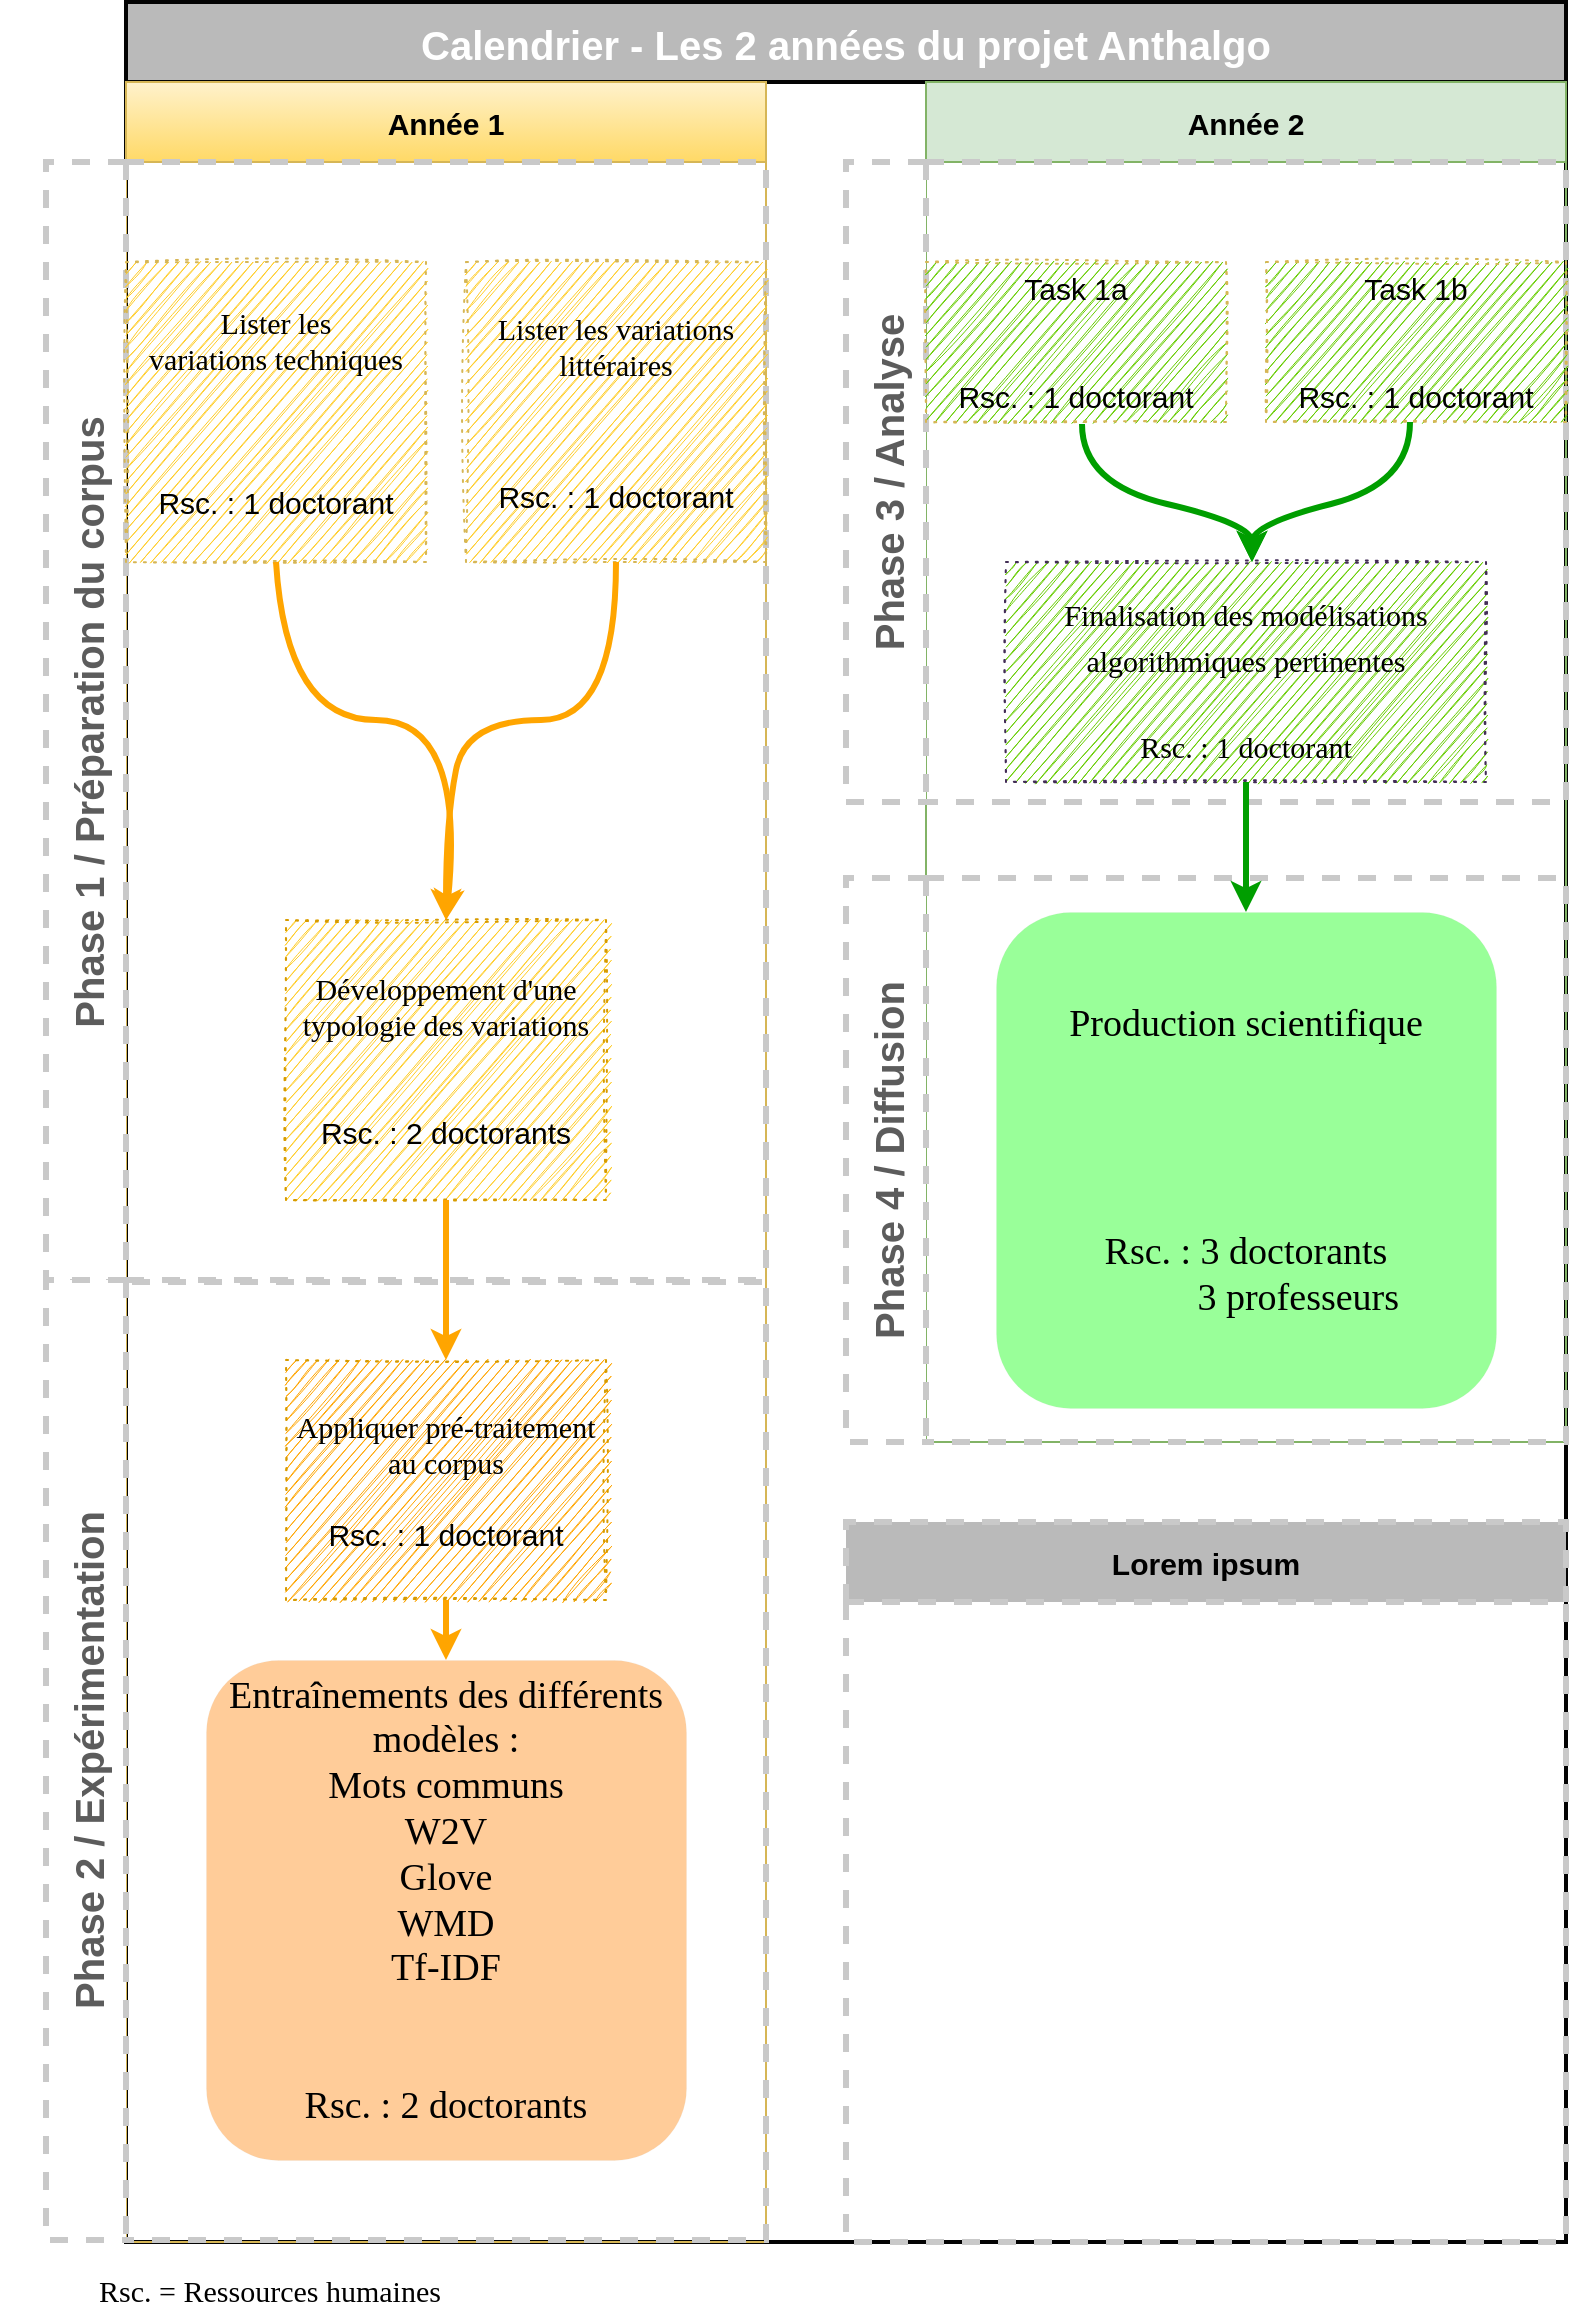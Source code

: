 <mxfile version="16.2.3" type="github">
  <diagram id="67H3rBDdoItOkYTrAJD3" name="Page-1">
    <mxGraphModel dx="1350" dy="793" grid="1" gridSize="10" guides="1" tooltips="1" connect="1" arrows="1" fold="1" page="1" pageScale="1" pageWidth="827" pageHeight="1169" math="0" shadow="0">
      <root>
        <mxCell id="0" />
        <mxCell id="1" parent="0" />
        <mxCell id="vdsjULqOPzu0NttrxO3h-123" value="Calendrier - Les 2 années du projet Anthalgo" style="swimlane;startSize=40;fillColor=#BABABA;strokeColor=#030303;fontSize=20;gradientColor=none;strokeWidth=2;fontColor=#FFFFFF;" vertex="1" parent="1">
          <mxGeometry x="80" y="1" width="720" height="1120" as="geometry" />
        </mxCell>
        <mxCell id="vdsjULqOPzu0NttrxO3h-125" value="Année 1" style="swimlane;startSize=40;fillColor=#fff2cc;strokeColor=#d6b656;fontSize=15;gradientColor=#ffd966;" vertex="1" parent="vdsjULqOPzu0NttrxO3h-123">
          <mxGeometry y="40" width="320" height="1080" as="geometry" />
        </mxCell>
        <mxCell id="vdsjULqOPzu0NttrxO3h-128" value="Phase 1 / Préparation du corpus" style="swimlane;horizontal=0;dashed=1;startSize=40;fontSize=20;strokeWidth=3;strokeColor=#C9C9C9;fontColor=#5C5C5C;" vertex="1" parent="vdsjULqOPzu0NttrxO3h-125">
          <mxGeometry x="-40" y="40" width="360" height="560" as="geometry" />
        </mxCell>
        <mxCell id="vdsjULqOPzu0NttrxO3h-135" value="&lt;div align=&quot;center&quot;&gt;&lt;font face=&quot;Garamond&quot;&gt;Lister les&lt;br&gt;&lt;/font&gt;&lt;/div&gt;&lt;div align=&quot;center&quot;&gt;&lt;font face=&quot;Garamond&quot;&gt;variations techniques&lt;/font&gt;&lt;/div&gt;&lt;div&gt;&lt;br&gt;&lt;/div&gt;&lt;div&gt;&lt;br&gt;&lt;/div&gt;&lt;div&gt;&lt;br&gt;&lt;/div&gt;&lt;div&gt;Rsc. : 1 doctorant&lt;br&gt;&lt;/div&gt;" style="rounded=0;whiteSpace=wrap;html=1;dashed=1;fontSize=15;fillColor=#FFCD28;strokeColor=#d6b656;dashPattern=1 4;gradientColor=none;align=center;shadow=0;glass=0;sketch=1;" vertex="1" parent="vdsjULqOPzu0NttrxO3h-128">
          <mxGeometry x="40" y="50" width="150" height="150" as="geometry" />
        </mxCell>
        <mxCell id="vdsjULqOPzu0NttrxO3h-142" value="&lt;div&gt;&lt;font face=&quot;Garamond&quot;&gt;Développement d&#39;une typologie des variations&lt;/font&gt;&lt;/div&gt;&lt;div&gt;&lt;br&gt;&lt;/div&gt;&lt;div&gt;&lt;br&gt;&lt;/div&gt;&lt;div&gt;Rsc. : 2 doctorants&lt;/div&gt;" style="rounded=0;whiteSpace=wrap;html=1;dashed=1;fontSize=15;dashPattern=1 4;fillColor=#FFCD28;strokeColor=#d79b00;gradientColor=none;sketch=1;" vertex="1" parent="vdsjULqOPzu0NttrxO3h-128">
          <mxGeometry x="120" y="379" width="160" height="140" as="geometry" />
        </mxCell>
        <mxCell id="vdsjULqOPzu0NttrxO3h-145" value="&lt;div align=&quot;center&quot;&gt;&lt;p&gt;&lt;font face=&quot;Garamond&quot;&gt;Lister les variations littéraires&lt;/font&gt;&lt;/p&gt;&lt;p&gt;&lt;font face=&quot;Garamond&quot;&gt;&lt;br&gt;&lt;/font&gt;&lt;/p&gt;&lt;p&gt;Rsc. : 1 doctorant&lt;/p&gt;&lt;/div&gt;" style="rounded=0;whiteSpace=wrap;html=1;dashed=1;fontSize=15;fillColor=#FFCD28;strokeColor=#d6b656;dashPattern=1 4;gradientColor=none;align=center;sketch=1;" vertex="1" parent="vdsjULqOPzu0NttrxO3h-128">
          <mxGeometry x="210" y="50" width="150" height="150" as="geometry" />
        </mxCell>
        <mxCell id="vdsjULqOPzu0NttrxO3h-171" value="" style="curved=1;endArrow=classic;html=1;rounded=0;fontSize=15;endSize=6;strokeColor=#FFA500;strokeWidth=3;exitX=0.5;exitY=1;exitDx=0;exitDy=0;entryX=0.5;entryY=0;entryDx=0;entryDy=0;" edge="1" parent="vdsjULqOPzu0NttrxO3h-128" source="vdsjULqOPzu0NttrxO3h-135" target="vdsjULqOPzu0NttrxO3h-142">
          <mxGeometry width="50" height="50" relative="1" as="geometry">
            <mxPoint x="289" y="149.01" as="sourcePoint" />
            <mxPoint x="210" y="250" as="targetPoint" />
            <Array as="points">
              <mxPoint x="120" y="279" />
              <mxPoint x="210" y="279" />
            </Array>
          </mxGeometry>
        </mxCell>
        <mxCell id="vdsjULqOPzu0NttrxO3h-221" value="" style="curved=1;endArrow=classic;html=1;rounded=0;fontSize=15;endSize=6;strokeColor=#FFA500;strokeWidth=3;exitX=0.5;exitY=1;exitDx=0;exitDy=0;entryX=0.5;entryY=0;entryDx=0;entryDy=0;" edge="1" parent="vdsjULqOPzu0NttrxO3h-128" source="vdsjULqOPzu0NttrxO3h-145" target="vdsjULqOPzu0NttrxO3h-142">
          <mxGeometry width="50" height="50" relative="1" as="geometry">
            <mxPoint x="125" y="210" as="sourcePoint" />
            <mxPoint x="210" y="389" as="targetPoint" />
            <Array as="points">
              <mxPoint x="285" y="279" />
              <mxPoint x="210" y="279" />
              <mxPoint x="200" y="329" />
            </Array>
          </mxGeometry>
        </mxCell>
        <mxCell id="vdsjULqOPzu0NttrxO3h-126" value="Année 2" style="swimlane;startSize=40;fillColor=#d5e8d4;strokeColor=#82b366;fontSize=15;" vertex="1" parent="vdsjULqOPzu0NttrxO3h-123">
          <mxGeometry x="400" y="40" width="320" height="680" as="geometry" />
        </mxCell>
        <mxCell id="vdsjULqOPzu0NttrxO3h-132" value="Phase 3 / Analyse" style="swimlane;horizontal=0;dashed=1;startSize=40;fontSize=20;strokeColor=#C9C9C9;strokeWidth=3;fontColor=#5C5C5C;" vertex="1" parent="vdsjULqOPzu0NttrxO3h-123">
          <mxGeometry x="360" y="80" width="360" height="320" as="geometry" />
        </mxCell>
        <mxCell id="vdsjULqOPzu0NttrxO3h-149" value="&lt;div&gt;Task 1a&lt;/div&gt;&lt;div&gt;&lt;br&gt;&lt;/div&gt;&lt;div&gt;&lt;br&gt;&lt;/div&gt;Rsc. : 1 doctorant" style="rounded=0;whiteSpace=wrap;html=1;dashed=1;fontSize=15;fillColor=#66CC00;strokeColor=#d6b656;dashPattern=1 4;gradientColor=none;sketch=1;" vertex="1" parent="vdsjULqOPzu0NttrxO3h-132">
          <mxGeometry x="40" y="50" width="150" height="80" as="geometry" />
        </mxCell>
        <mxCell id="vdsjULqOPzu0NttrxO3h-150" value="" style="rounded=0;whiteSpace=wrap;html=1;dashed=1;fontSize=15;dashPattern=1 4;fillColor=#66CC00;strokeColor=#432D57;fontColor=#ffffff;sketch=1;" vertex="1" parent="vdsjULqOPzu0NttrxO3h-132">
          <mxGeometry x="80" y="200" width="240" height="110" as="geometry" />
        </mxCell>
        <mxCell id="vdsjULqOPzu0NttrxO3h-151" value="&lt;div&gt;Task 1b&lt;/div&gt;&lt;div&gt;&lt;br&gt;&lt;/div&gt;&lt;div&gt;&lt;br&gt;&lt;/div&gt;Rsc. : 1 doctorant" style="rounded=0;whiteSpace=wrap;html=1;dashed=1;fontSize=15;fillColor=#66CC00;strokeColor=#d6b656;dashPattern=1 4;gradientColor=none;sketch=1;" vertex="1" parent="vdsjULqOPzu0NttrxO3h-132">
          <mxGeometry x="210" y="50" width="150" height="80" as="geometry" />
        </mxCell>
        <mxCell id="vdsjULqOPzu0NttrxO3h-187" value="" style="curved=1;endArrow=classic;html=1;rounded=0;fontSize=15;endSize=6;strokeColor=#009E00;strokeWidth=3;exitX=0.46;exitY=0.989;exitDx=0;exitDy=0;exitPerimeter=0;" edge="1" parent="vdsjULqOPzu0NttrxO3h-132">
          <mxGeometry width="50" height="50" relative="1" as="geometry">
            <mxPoint x="282" y="130.0" as="sourcePoint" />
            <mxPoint x="203" y="200" as="targetPoint" />
            <Array as="points">
              <mxPoint x="282" y="160.99" />
              <mxPoint x="203" y="180.99" />
            </Array>
          </mxGeometry>
        </mxCell>
        <mxCell id="vdsjULqOPzu0NttrxO3h-188" value="" style="curved=1;endArrow=classic;html=1;rounded=0;fontSize=15;endSize=6;strokeColor=#009E00;strokeWidth=3;exitX=0.5;exitY=1;exitDx=0;exitDy=0;" edge="1" parent="vdsjULqOPzu0NttrxO3h-132">
          <mxGeometry width="50" height="50" relative="1" as="geometry">
            <mxPoint x="118" y="130.99" as="sourcePoint" />
            <mxPoint x="203" y="200" as="targetPoint" />
            <Array as="points">
              <mxPoint x="118" y="160.99" />
              <mxPoint x="203" y="180.99" />
            </Array>
          </mxGeometry>
        </mxCell>
        <mxCell id="vdsjULqOPzu0NttrxO3h-197" value="&lt;div&gt;&lt;font style=&quot;font-size: 15px&quot;&gt;Finalisation des modélisations algorithmiques pertinentes&lt;/font&gt;&lt;/div&gt;&lt;div&gt;&lt;font style=&quot;font-size: 15px&quot;&gt;&lt;br&gt;&lt;/font&gt;&lt;/div&gt;&lt;div style=&quot;font-size: 15px&quot;&gt;Rsc. : 1 doctorant&lt;/div&gt;" style="text;html=1;strokeColor=none;fillColor=none;align=center;verticalAlign=middle;whiteSpace=wrap;rounded=0;shadow=0;glass=0;dashed=1;sketch=1;fontFamily=Garamond;fontSize=19;fontColor=#000000;" vertex="1" parent="vdsjULqOPzu0NttrxO3h-132">
          <mxGeometry x="80" y="205" width="240" height="105" as="geometry" />
        </mxCell>
        <mxCell id="vdsjULqOPzu0NttrxO3h-133" value="Phase 4 / Diffusion" style="swimlane;horizontal=0;dashed=1;startSize=40;fontSize=20;strokeWidth=3;strokeColor=#C9C9C9;fontColor=#5C5C5C;" vertex="1" parent="vdsjULqOPzu0NttrxO3h-123">
          <mxGeometry x="360" y="438" width="360" height="282" as="geometry" />
        </mxCell>
        <mxCell id="vdsjULqOPzu0NttrxO3h-189" value="" style="rounded=1;whiteSpace=wrap;html=1;dashed=1;fontFamily=Garamond;fontSize=20;fontColor=#FFFFFF;strokeColor=#C9C9C9;strokeWidth=0;fillColor=#99FF99;gradientColor=none;sketch=0;" vertex="1" parent="vdsjULqOPzu0NttrxO3h-133">
          <mxGeometry x="75" y="17" width="250" height="248" as="geometry" />
        </mxCell>
        <mxCell id="vdsjULqOPzu0NttrxO3h-223" value="&lt;div&gt;Production scientifique&lt;/div&gt;&lt;div&gt;&lt;br&gt;&lt;/div&gt;&lt;div&gt;&lt;br&gt;&lt;/div&gt;&lt;div&gt;&lt;br&gt;&lt;/div&gt;&lt;div&gt;&lt;br&gt;&lt;/div&gt;&lt;div&gt;Rsc. : 3 doctorants&lt;/div&gt;&lt;div&gt;&amp;nbsp;&amp;nbsp;&amp;nbsp;&amp;nbsp;&amp;nbsp;&amp;nbsp;&amp;nbsp;&amp;nbsp;&amp;nbsp;&amp;nbsp; 3 professeurs&lt;br&gt;&lt;/div&gt;" style="text;html=1;strokeColor=none;fillColor=none;align=center;verticalAlign=middle;whiteSpace=wrap;rounded=0;shadow=0;glass=0;dashed=1;sketch=1;fontFamily=Garamond;fontSize=19;fontColor=#000000;" vertex="1" parent="vdsjULqOPzu0NttrxO3h-133">
          <mxGeometry x="80" y="21" width="240" height="239" as="geometry" />
        </mxCell>
        <mxCell id="vdsjULqOPzu0NttrxO3h-182" value="Lorem ipsum" style="swimlane;dashed=1;fontSize=15;fillColor=#BABABA;gradientColor=none;startSize=40;strokeWidth=3;strokeColor=#C9C9C9;" vertex="1" parent="vdsjULqOPzu0NttrxO3h-123">
          <mxGeometry x="360" y="760" width="360" height="360" as="geometry" />
        </mxCell>
        <mxCell id="vdsjULqOPzu0NttrxO3h-190" value="" style="edgeStyle=orthogonalEdgeStyle;rounded=0;orthogonalLoop=1;jettySize=auto;html=1;fontFamily=Garamond;fontSize=20;fontColor=#FFFFFF;endSize=6;strokeColor=#009E00;strokeWidth=3;" edge="1" parent="vdsjULqOPzu0NttrxO3h-123" source="vdsjULqOPzu0NttrxO3h-150" target="vdsjULqOPzu0NttrxO3h-189">
          <mxGeometry relative="1" as="geometry" />
        </mxCell>
        <mxCell id="vdsjULqOPzu0NttrxO3h-134" value="Phase 2 / Expérimentation" style="swimlane;horizontal=0;dashed=1;startSize=40;fontSize=20;strokeWidth=3;strokeColor=#C9C9C9;fontColor=#5C5C5C;" vertex="1" parent="1">
          <mxGeometry x="40" y="640" width="360" height="480" as="geometry" />
        </mxCell>
        <mxCell id="vdsjULqOPzu0NttrxO3h-176" value="" style="edgeStyle=orthogonalEdgeStyle;rounded=0;orthogonalLoop=1;jettySize=auto;html=1;fontSize=15;endSize=6;strokeColor=#FFA500;strokeWidth=3;" edge="1" parent="vdsjULqOPzu0NttrxO3h-134" source="vdsjULqOPzu0NttrxO3h-173">
          <mxGeometry relative="1" as="geometry">
            <mxPoint x="200" y="190" as="targetPoint" />
          </mxGeometry>
        </mxCell>
        <mxCell id="vdsjULqOPzu0NttrxO3h-173" value="&lt;div&gt;&lt;font face=&quot;Garamond&quot;&gt;Appliquer pré-traitement au corpus&lt;/font&gt;&lt;/div&gt;&lt;div&gt;&lt;br&gt;&lt;/div&gt;&lt;div&gt;Rsc. : 1 doctorant&lt;/div&gt;" style="rounded=0;whiteSpace=wrap;html=1;dashed=1;fontSize=15;dashPattern=1 4;fillColor=#FFA500;strokeColor=#d79b00;gradientColor=none;sketch=1;" vertex="1" parent="vdsjULqOPzu0NttrxO3h-134">
          <mxGeometry x="120" y="40" width="160" height="120" as="geometry" />
        </mxCell>
        <mxCell id="vdsjULqOPzu0NttrxO3h-184" value="" style="rounded=1;whiteSpace=wrap;html=1;dashed=1;fontFamily=Garamond;fontSize=20;fontColor=#FFFFFF;strokeColor=#C9C9C9;strokeWidth=0;fillColor=#FFCC99;gradientColor=none;sketch=0;align=center;" vertex="1" parent="vdsjULqOPzu0NttrxO3h-134">
          <mxGeometry x="80" y="190" width="240" height="250" as="geometry" />
        </mxCell>
        <mxCell id="vdsjULqOPzu0NttrxO3h-196" value="&lt;div style=&quot;font-size: 19px&quot; align=&quot;center&quot;&gt;&lt;font style=&quot;font-size: 19px&quot;&gt;Entraînements des différents modèles :&lt;/font&gt;&lt;/div&gt;&lt;div style=&quot;font-size: 19px&quot; align=&quot;center&quot;&gt;&lt;font style=&quot;font-size: 19px&quot;&gt;Mots communs&lt;/font&gt;&lt;/div&gt;&lt;div style=&quot;font-size: 19px&quot; align=&quot;center&quot;&gt;&lt;font style=&quot;font-size: 19px&quot;&gt;W2V&lt;/font&gt;&lt;/div&gt;&lt;div style=&quot;font-size: 19px&quot; align=&quot;center&quot;&gt;&lt;font style=&quot;font-size: 19px&quot;&gt;Glove&lt;/font&gt;&lt;/div&gt;&lt;div style=&quot;font-size: 19px&quot; align=&quot;center&quot;&gt;&lt;font style=&quot;font-size: 19px&quot;&gt;WMD&lt;/font&gt;&lt;/div&gt;&lt;div style=&quot;font-size: 19px&quot; align=&quot;center&quot;&gt;&lt;font style=&quot;font-size: 19px&quot;&gt;Tf-IDF&lt;/font&gt;&lt;/div&gt;&lt;div&gt;&lt;br&gt;&lt;/div&gt;&lt;div&gt;&lt;br&gt;&lt;/div&gt;&lt;div&gt;Rsc. : 2 doctorants&lt;/div&gt;" style="text;html=1;strokeColor=none;fillColor=none;align=center;verticalAlign=middle;whiteSpace=wrap;rounded=0;shadow=0;glass=0;dashed=1;sketch=1;fontFamily=Garamond;fontSize=19;fontColor=#000000;" vertex="1" parent="vdsjULqOPzu0NttrxO3h-134">
          <mxGeometry x="90" y="190" width="220" height="240" as="geometry" />
        </mxCell>
        <mxCell id="vdsjULqOPzu0NttrxO3h-174" value="" style="edgeStyle=orthogonalEdgeStyle;rounded=0;orthogonalLoop=1;jettySize=auto;html=1;fontSize=15;endSize=6;strokeColor=#FFA500;strokeWidth=3;exitX=0.5;exitY=1;exitDx=0;exitDy=0;" edge="1" parent="1" source="vdsjULqOPzu0NttrxO3h-142" target="vdsjULqOPzu0NttrxO3h-173">
          <mxGeometry relative="1" as="geometry">
            <mxPoint x="240" y="581" as="sourcePoint" />
          </mxGeometry>
        </mxCell>
        <mxCell id="vdsjULqOPzu0NttrxO3h-222" value="Rsc. = Ressources humaines" style="text;html=1;strokeColor=none;fillColor=none;align=center;verticalAlign=middle;whiteSpace=wrap;rounded=0;shadow=0;glass=0;dashed=1;sketch=1;fontFamily=Garamond;fontSize=15;fontColor=#000000;" vertex="1" parent="1">
          <mxGeometry x="17" y="1130" width="270" height="30" as="geometry" />
        </mxCell>
      </root>
    </mxGraphModel>
  </diagram>
</mxfile>
